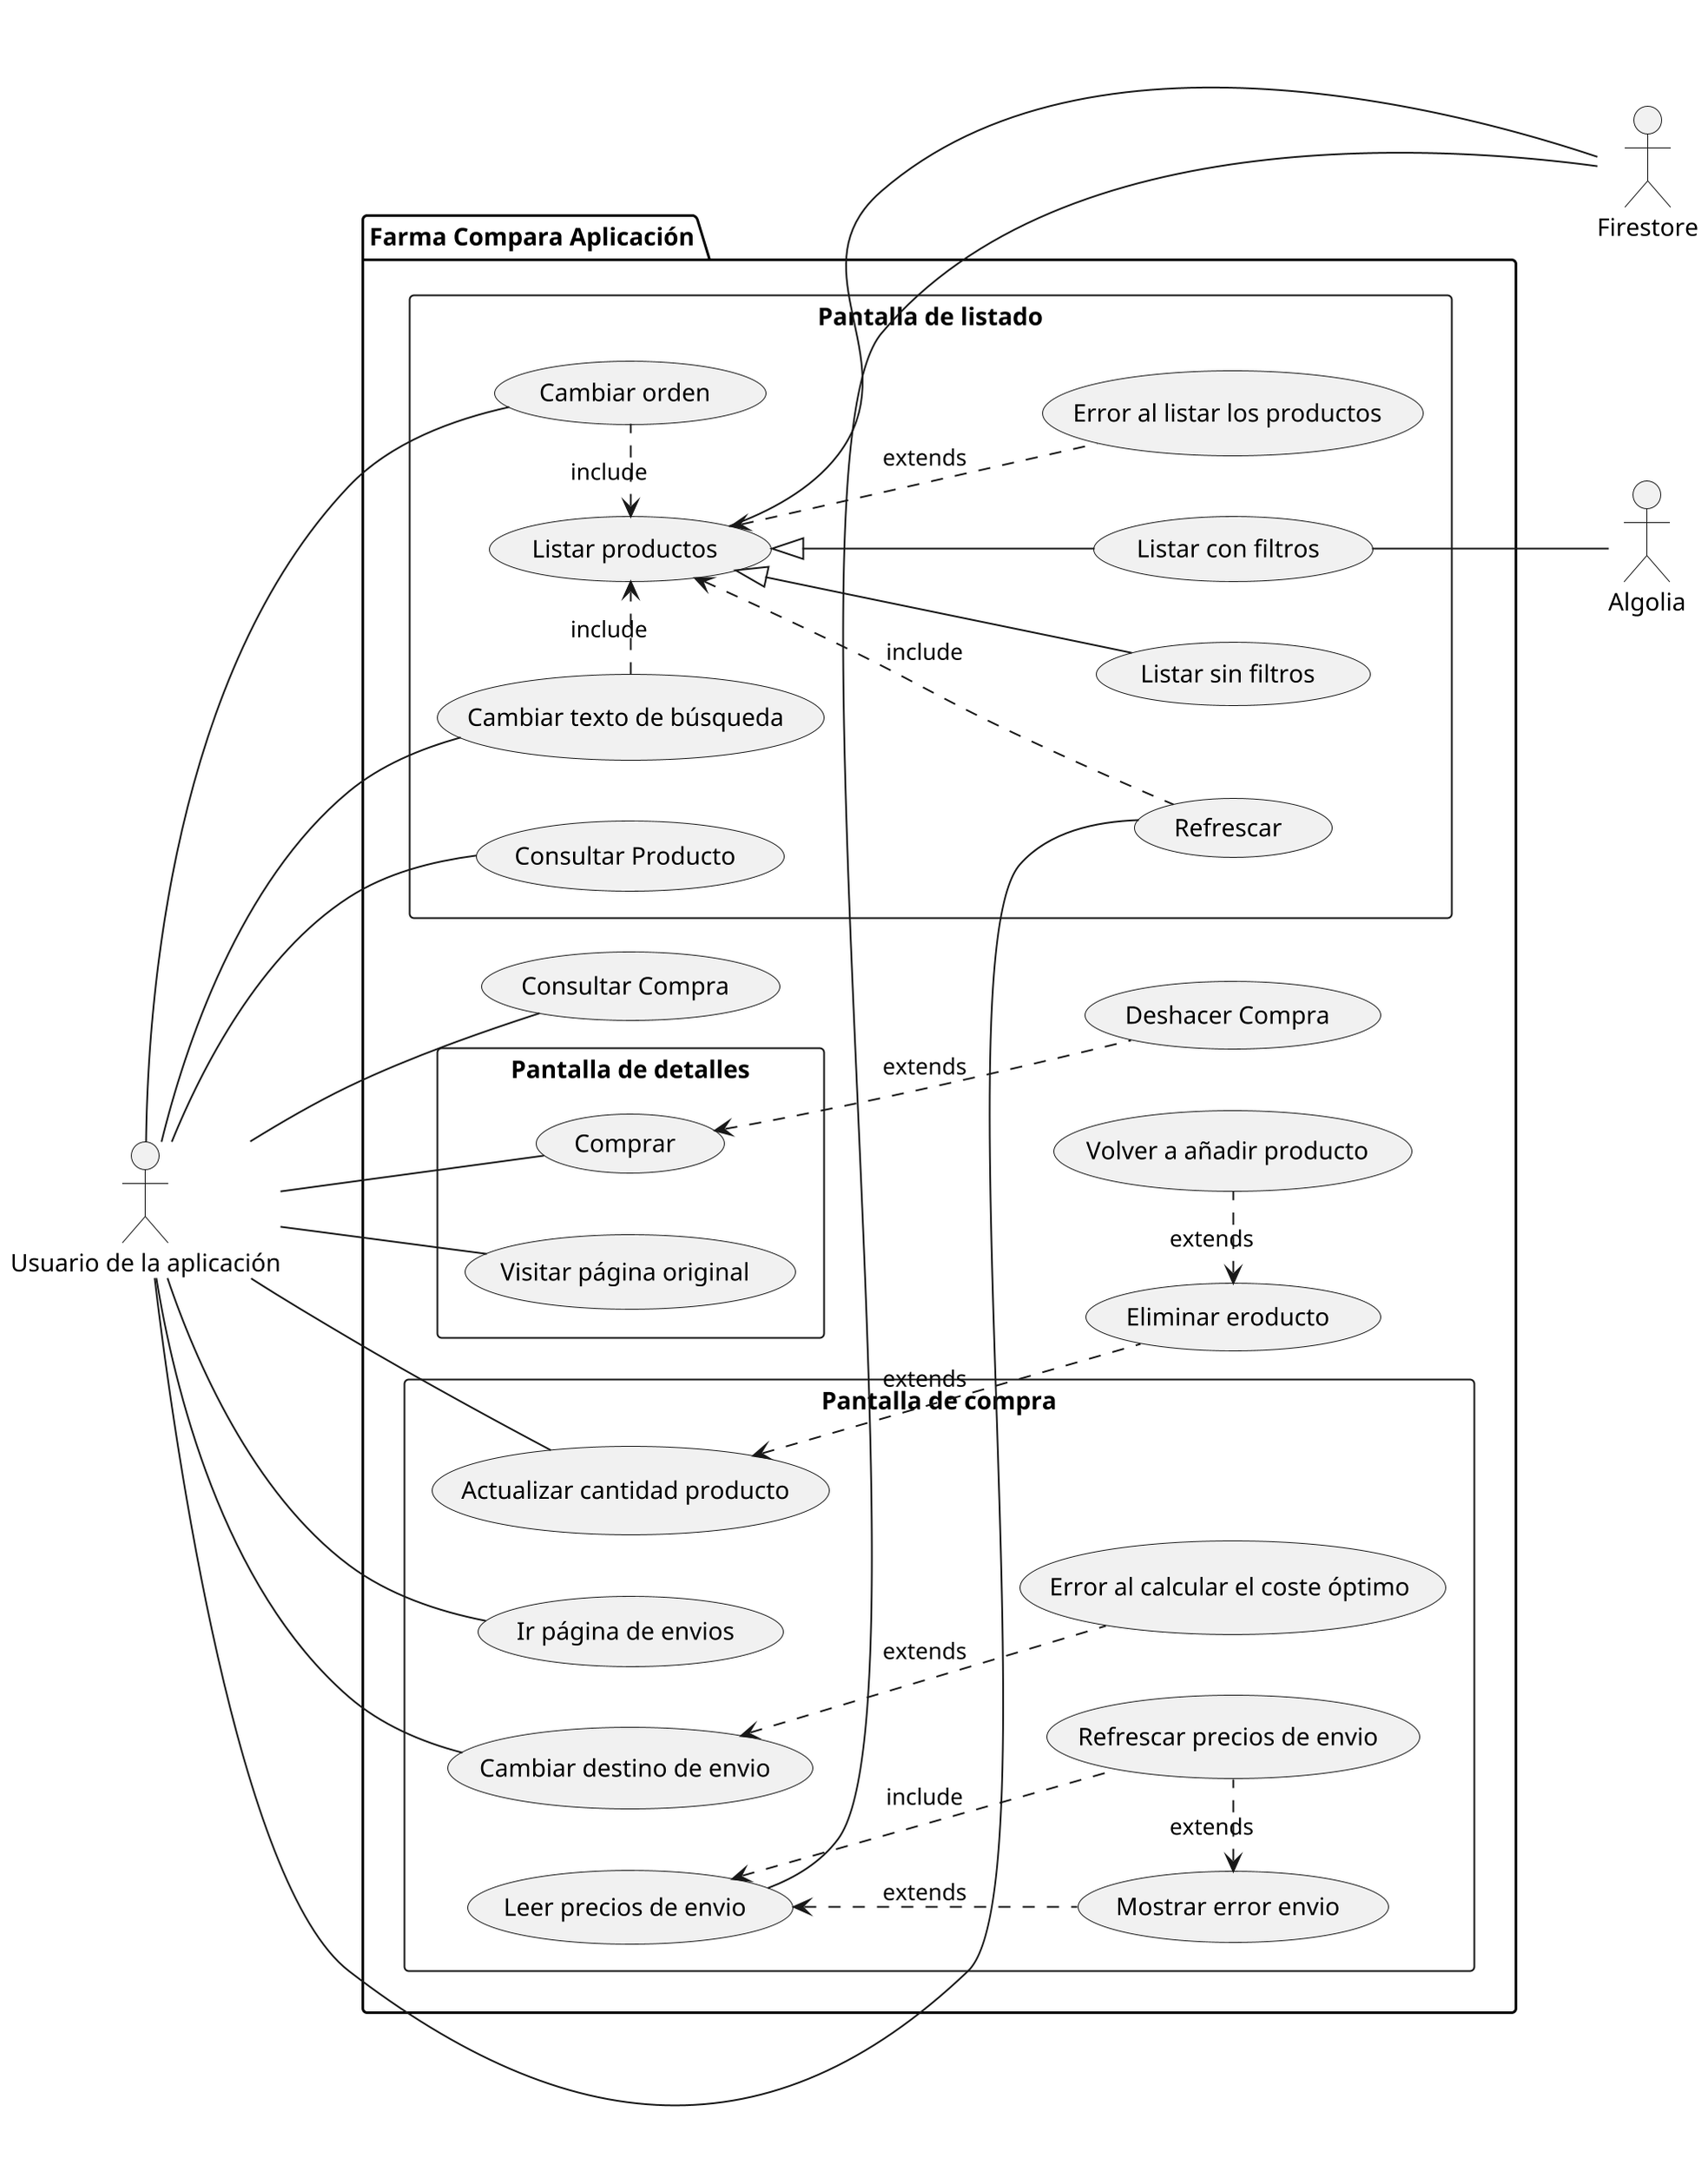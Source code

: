 @startuml casos_de_uso_app
scale 2
left to right direction

actor Usuario as "Usuario de la aplicación"


actor Algolia
actor Firebase as "Firestore"




package App as "Farma Compara Aplicación"{

    
    rectangle Listado as "Pantalla de listado"{
        usecase Refrescar
        usecase OrdenProd as "Cambiar orden"
        usecase BusquedaTexto as "Cambiar texto de búsqueda"

        usecase ListarProductos as "Listar productos"
        usecase ListarSinFiltros as "Listar sin filtros"
        usecase ListarConFiltros as "Listar con filtros"

        usecase ErrorListado as "Error al listar los productos"

        usecase ConsultarProducto as "Consultar Producto"
    }

    rectangle Detalles as "Pantalla de detalles"{
        usecase Comprar
        usecase Visitar_Pagina as "Visitar página original"
    }
    usecase DeshacerCompra as "Deshacer Compra"


    rectangle Compra as "Pantalla de compra"{
        usecase ActualizarCantidad as "Actualizar cantidad producto"
        usecase IrPaginaEnvios as "Ir página de envios"
        usecase CambiarEnvio as "Cambiar destino de envio"
        usecase LeerPreciosDeEnvio as "Leer precios de envio"
        
        usecase MotrarErrorEnvio as "Mostrar error envio"
        usecase RefrescarPreciosEnvio as "Refrescar precios de envio"

        usecase ErrorCalculoPrecio as "Error al calcular el coste óptimo"
    }

    usecase EliminarProducto as "Eliminar eroducto"
    usecase VolverAAñadir as "Volver a añadir producto"

    usecase ConsultarCompra as "Consultar Compra"

    

}

Usuario -- Refrescar
Usuario -- OrdenProd
Usuario -- BusquedaTexto
Usuario -- ConsultarProducto
Usuario -- ConsultarCompra
Usuario -- Comprar
Usuario -- ActualizarCantidad
Usuario -- IrPaginaEnvios
Usuario -- CambiarEnvio
Usuario -- Visitar_Pagina


ListarProductos --- Firebase
LeerPreciosDeEnvio -- Firebase
ListarConFiltros -- Algolia

Refrescar .up.> ListarProductos : include
OrdenProd .left.> ListarProductos : include
BusquedaTexto .> ListarProductos : include
ListarProductos <.. ErrorListado : extends

Comprar <.. DeshacerCompra : extends
ActualizarCantidad <.. EliminarProducto : extends
EliminarProducto <. VolverAAñadir : extends

LeerPreciosDeEnvio <.. MotrarErrorEnvio : extends
MotrarErrorEnvio <. RefrescarPreciosEnvio : extends
CambiarEnvio <.. ErrorCalculoPrecio : extends
LeerPreciosDeEnvio <.. RefrescarPreciosEnvio  : include

ListarProductos <|-- ListarSinFiltros
ListarProductos <|-- ListarConFiltros






@enduml